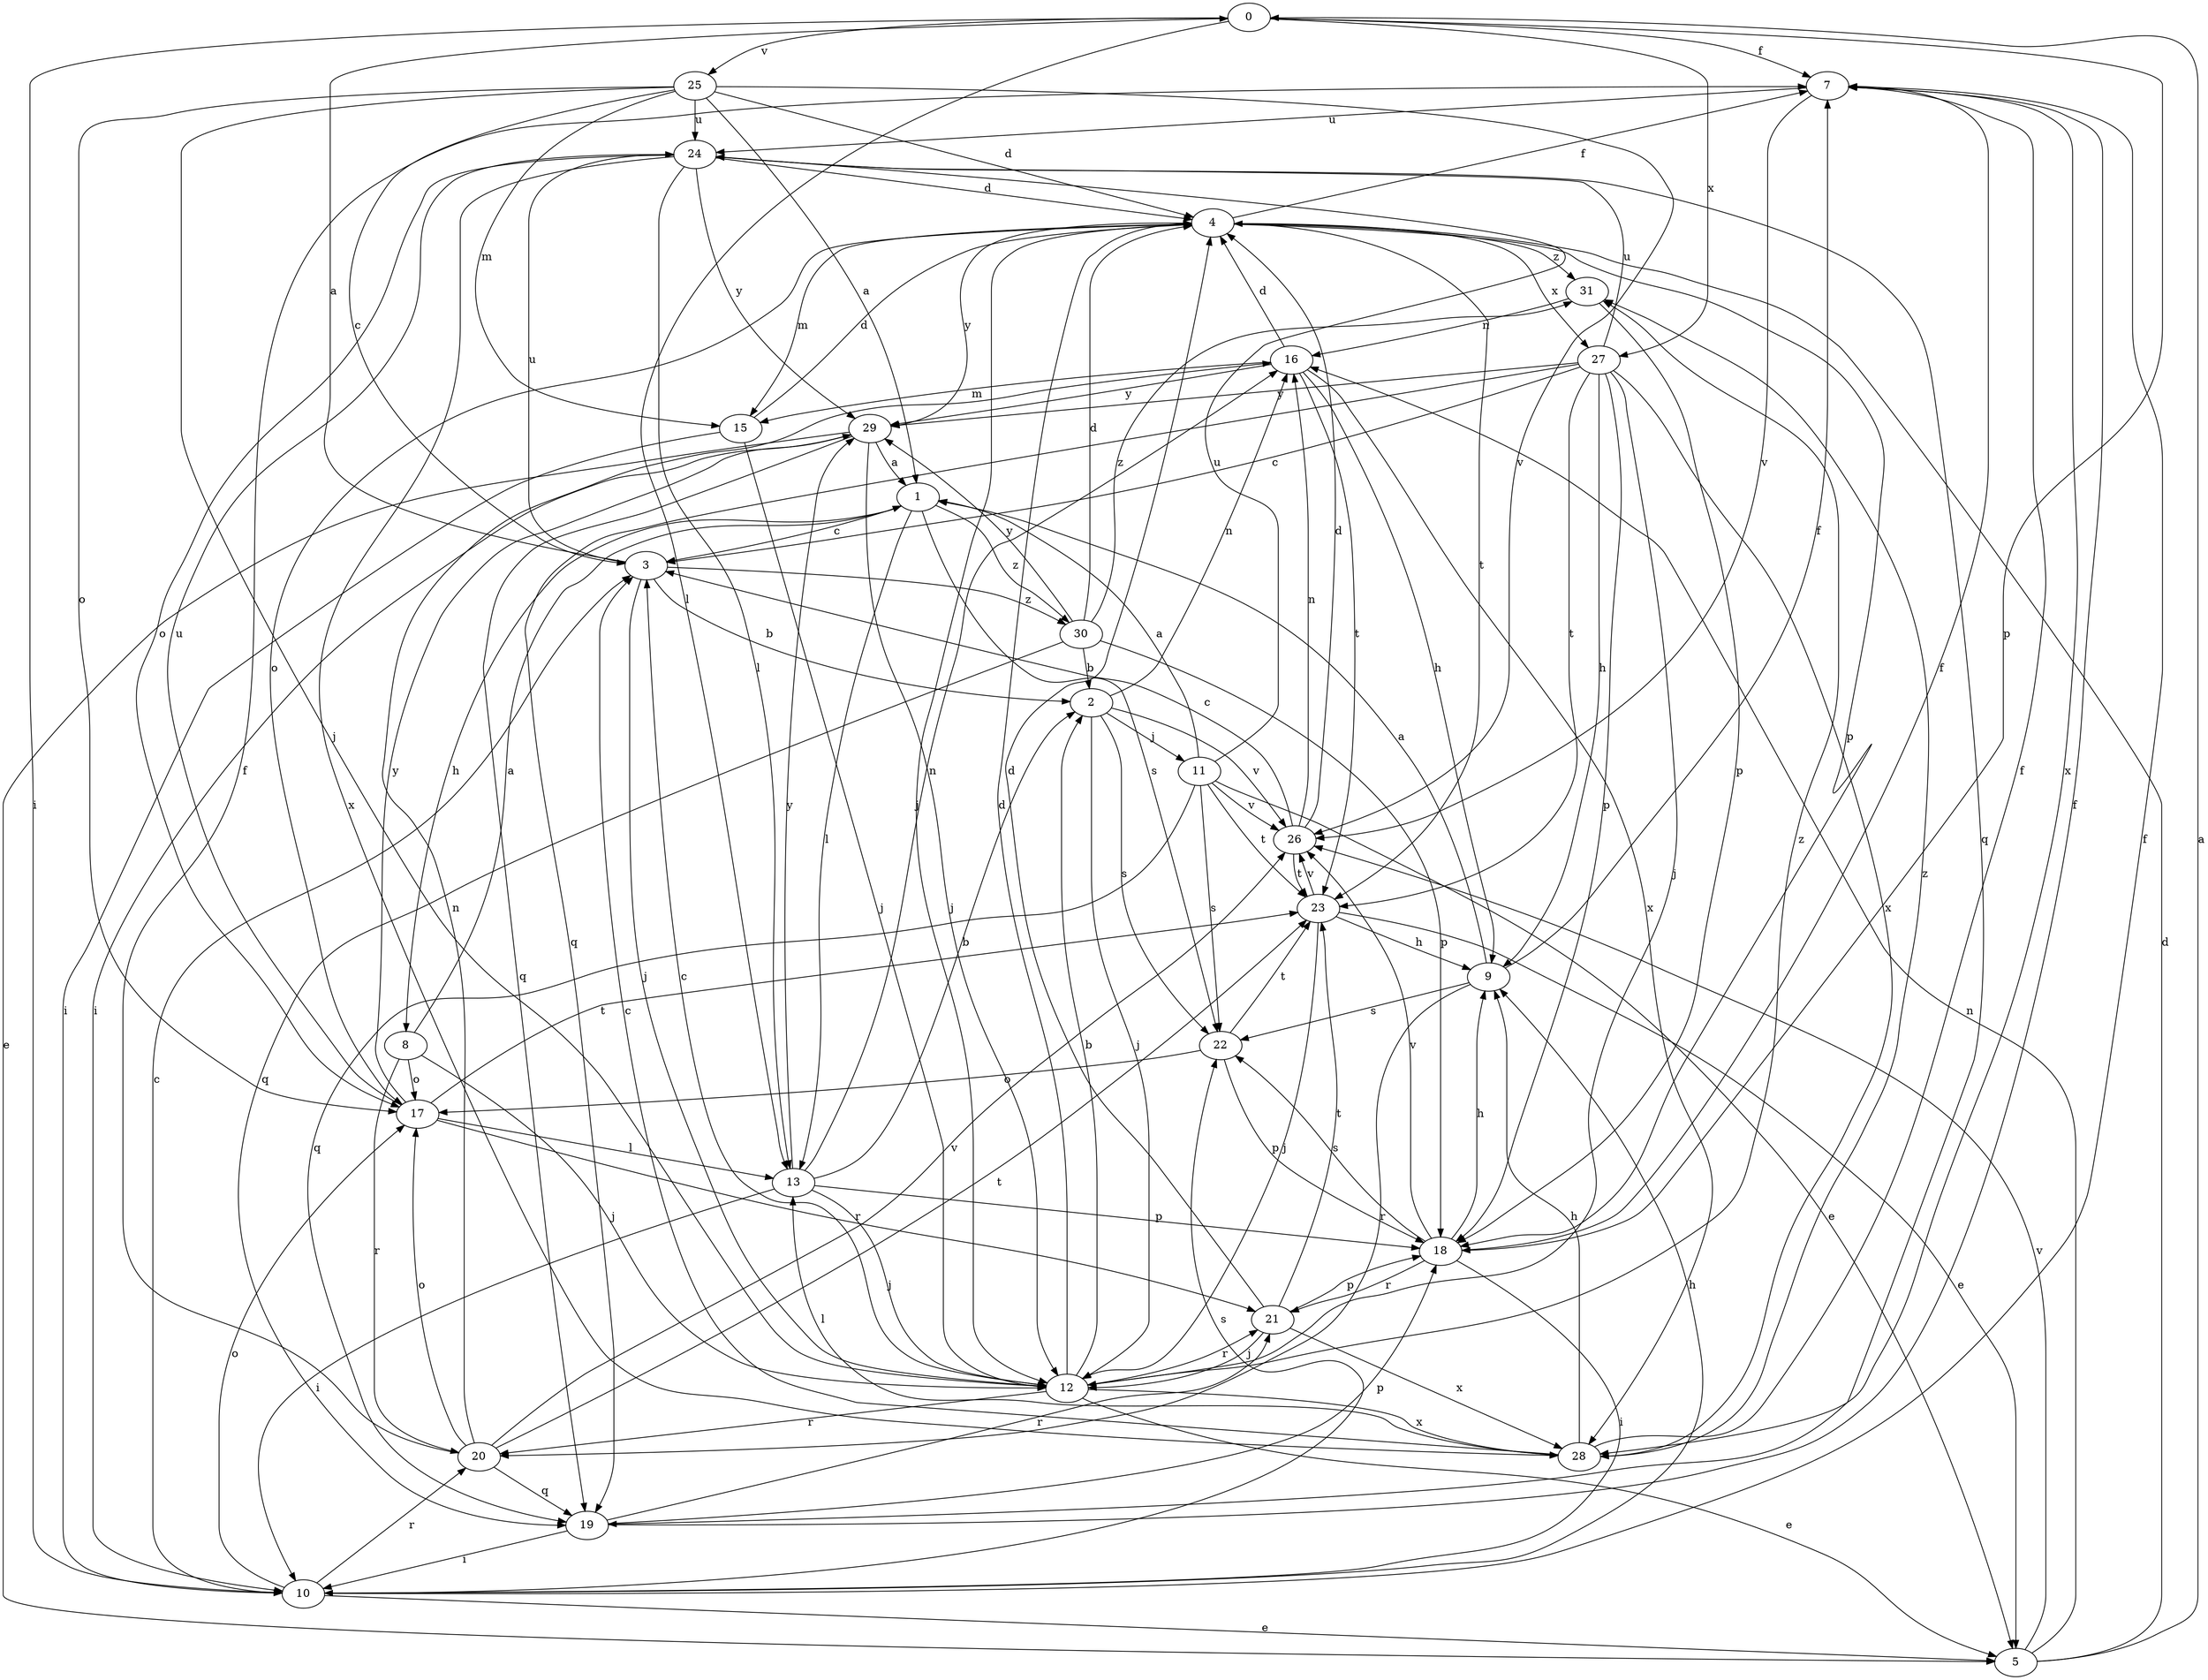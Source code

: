 strict digraph  {
0;
1;
2;
3;
4;
5;
7;
8;
9;
10;
11;
12;
13;
15;
16;
17;
18;
19;
20;
21;
22;
23;
24;
25;
26;
27;
28;
29;
30;
31;
0 -> 7  [label=f];
0 -> 10  [label=i];
0 -> 13  [label=l];
0 -> 18  [label=p];
0 -> 25  [label=v];
0 -> 27  [label=x];
1 -> 3  [label=c];
1 -> 8  [label=h];
1 -> 13  [label=l];
1 -> 22  [label=s];
1 -> 30  [label=z];
2 -> 11  [label=j];
2 -> 12  [label=j];
2 -> 16  [label=n];
2 -> 22  [label=s];
2 -> 26  [label=v];
3 -> 0  [label=a];
3 -> 2  [label=b];
3 -> 12  [label=j];
3 -> 24  [label=u];
3 -> 30  [label=z];
4 -> 7  [label=f];
4 -> 12  [label=j];
4 -> 15  [label=m];
4 -> 17  [label=o];
4 -> 18  [label=p];
4 -> 23  [label=t];
4 -> 27  [label=x];
4 -> 29  [label=y];
4 -> 31  [label=z];
5 -> 0  [label=a];
5 -> 4  [label=d];
5 -> 16  [label=n];
5 -> 26  [label=v];
7 -> 24  [label=u];
7 -> 26  [label=v];
7 -> 28  [label=x];
8 -> 1  [label=a];
8 -> 12  [label=j];
8 -> 17  [label=o];
8 -> 20  [label=r];
9 -> 1  [label=a];
9 -> 7  [label=f];
9 -> 20  [label=r];
9 -> 22  [label=s];
10 -> 3  [label=c];
10 -> 5  [label=e];
10 -> 7  [label=f];
10 -> 9  [label=h];
10 -> 17  [label=o];
10 -> 20  [label=r];
10 -> 22  [label=s];
11 -> 1  [label=a];
11 -> 5  [label=e];
11 -> 19  [label=q];
11 -> 22  [label=s];
11 -> 23  [label=t];
11 -> 24  [label=u];
11 -> 26  [label=v];
12 -> 2  [label=b];
12 -> 3  [label=c];
12 -> 4  [label=d];
12 -> 5  [label=e];
12 -> 20  [label=r];
12 -> 21  [label=r];
12 -> 28  [label=x];
12 -> 31  [label=z];
13 -> 2  [label=b];
13 -> 10  [label=i];
13 -> 12  [label=j];
13 -> 16  [label=n];
13 -> 18  [label=p];
13 -> 29  [label=y];
15 -> 4  [label=d];
15 -> 10  [label=i];
15 -> 12  [label=j];
16 -> 4  [label=d];
16 -> 9  [label=h];
16 -> 15  [label=m];
16 -> 23  [label=t];
16 -> 28  [label=x];
16 -> 29  [label=y];
17 -> 13  [label=l];
17 -> 21  [label=r];
17 -> 23  [label=t];
17 -> 24  [label=u];
17 -> 29  [label=y];
18 -> 7  [label=f];
18 -> 9  [label=h];
18 -> 10  [label=i];
18 -> 21  [label=r];
18 -> 22  [label=s];
18 -> 26  [label=v];
19 -> 7  [label=f];
19 -> 10  [label=i];
19 -> 18  [label=p];
19 -> 21  [label=r];
20 -> 7  [label=f];
20 -> 16  [label=n];
20 -> 17  [label=o];
20 -> 19  [label=q];
20 -> 23  [label=t];
20 -> 26  [label=v];
21 -> 4  [label=d];
21 -> 12  [label=j];
21 -> 18  [label=p];
21 -> 23  [label=t];
21 -> 28  [label=x];
22 -> 17  [label=o];
22 -> 18  [label=p];
22 -> 23  [label=t];
23 -> 5  [label=e];
23 -> 9  [label=h];
23 -> 12  [label=j];
23 -> 26  [label=v];
24 -> 4  [label=d];
24 -> 13  [label=l];
24 -> 17  [label=o];
24 -> 19  [label=q];
24 -> 28  [label=x];
24 -> 29  [label=y];
25 -> 1  [label=a];
25 -> 3  [label=c];
25 -> 4  [label=d];
25 -> 12  [label=j];
25 -> 15  [label=m];
25 -> 17  [label=o];
25 -> 24  [label=u];
25 -> 26  [label=v];
26 -> 3  [label=c];
26 -> 4  [label=d];
26 -> 16  [label=n];
26 -> 23  [label=t];
27 -> 3  [label=c];
27 -> 9  [label=h];
27 -> 12  [label=j];
27 -> 18  [label=p];
27 -> 19  [label=q];
27 -> 23  [label=t];
27 -> 24  [label=u];
27 -> 28  [label=x];
27 -> 29  [label=y];
28 -> 3  [label=c];
28 -> 7  [label=f];
28 -> 9  [label=h];
28 -> 13  [label=l];
28 -> 31  [label=z];
29 -> 1  [label=a];
29 -> 5  [label=e];
29 -> 10  [label=i];
29 -> 12  [label=j];
29 -> 19  [label=q];
30 -> 2  [label=b];
30 -> 4  [label=d];
30 -> 18  [label=p];
30 -> 19  [label=q];
30 -> 29  [label=y];
30 -> 31  [label=z];
31 -> 16  [label=n];
31 -> 18  [label=p];
}

